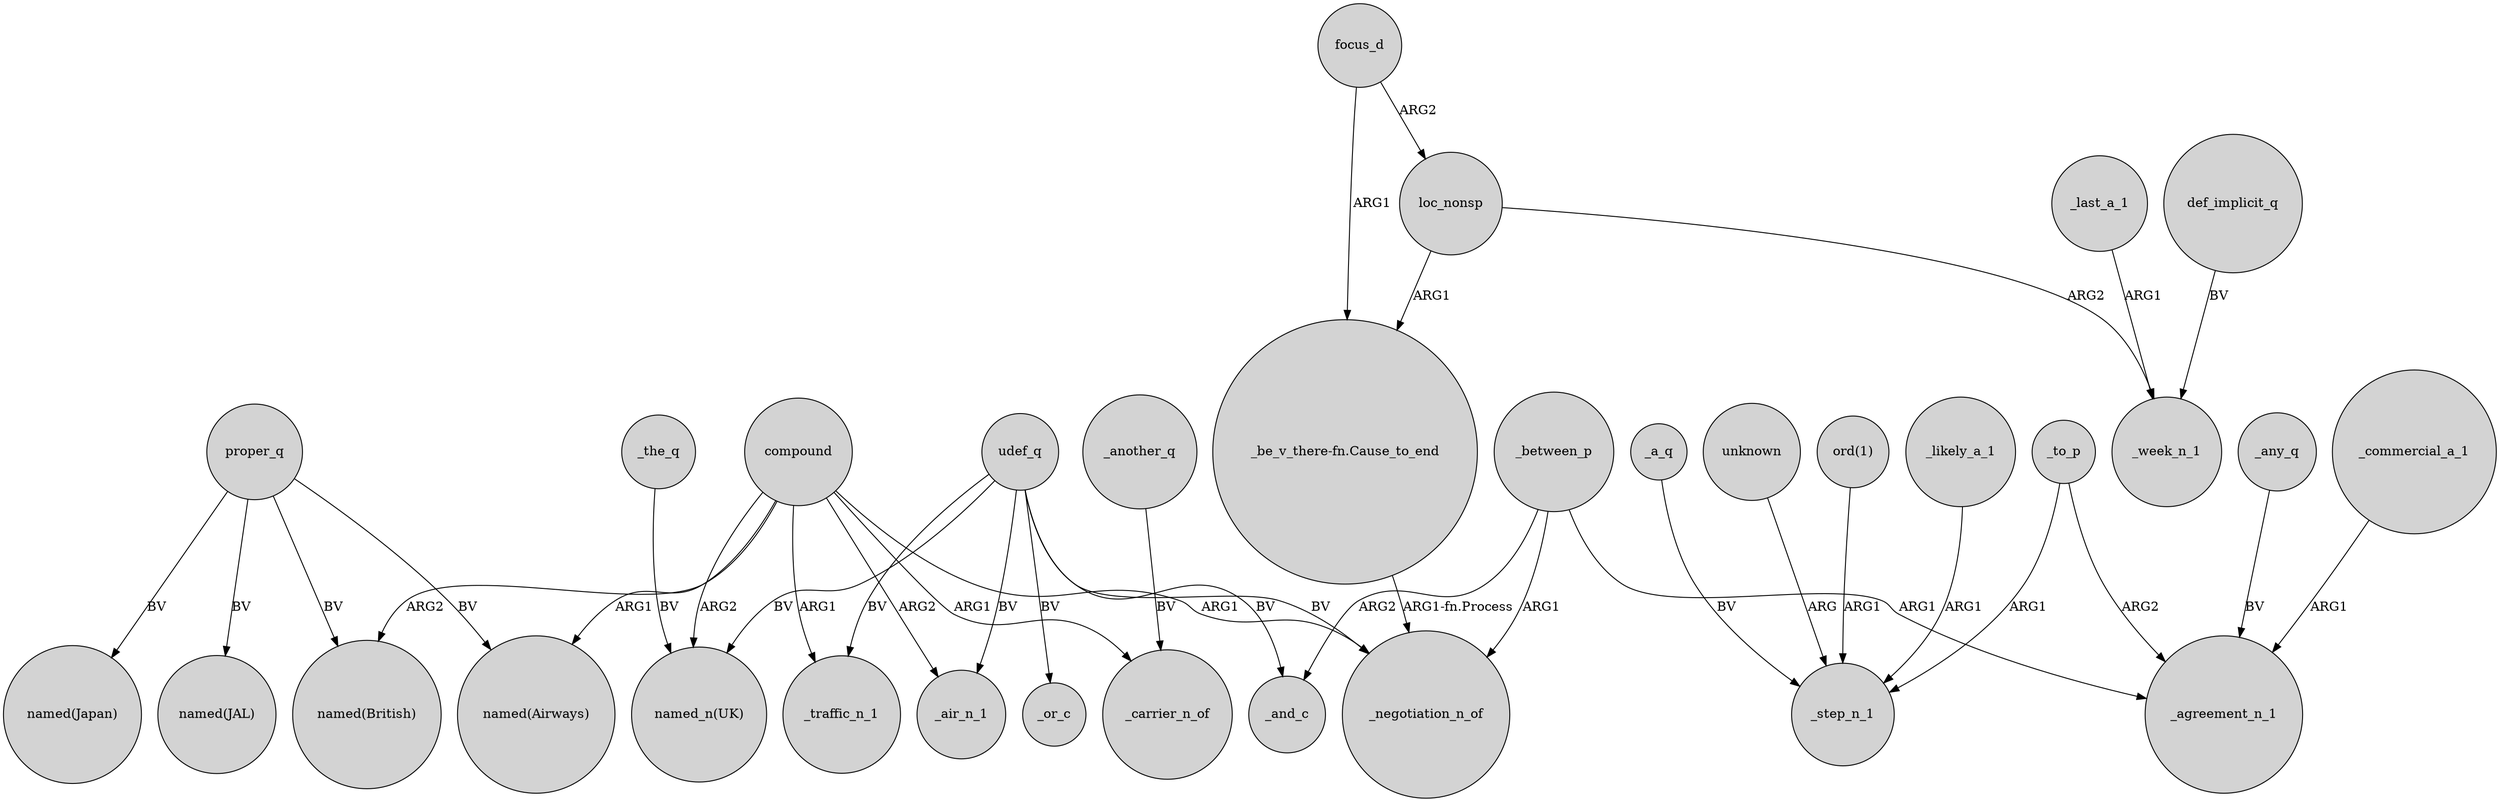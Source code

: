 digraph {
	node [shape=circle style=filled]
	proper_q -> "named(British)" [label=BV]
	unknown -> _step_n_1 [label=ARG]
	proper_q -> "named(JAL)" [label=BV]
	_to_p -> _agreement_n_1 [label=ARG2]
	udef_q -> _traffic_n_1 [label=BV]
	compound -> _air_n_1 [label=ARG2]
	_commercial_a_1 -> _agreement_n_1 [label=ARG1]
	"ord(1)" -> _step_n_1 [label=ARG1]
	udef_q -> _air_n_1 [label=BV]
	_any_q -> _agreement_n_1 [label=BV]
	_the_q -> "named_n(UK)" [label=BV]
	loc_nonsp -> _week_n_1 [label=ARG2]
	focus_d -> loc_nonsp [label=ARG2]
	udef_q -> _and_c [label=BV]
	compound -> "named(Airways)" [label=ARG1]
	_to_p -> _step_n_1 [label=ARG1]
	_another_q -> _carrier_n_of [label=BV]
	_between_p -> _agreement_n_1 [label=ARG1]
	"_be_v_there-fn.Cause_to_end" -> _negotiation_n_of [label="ARG1-fn.Process"]
	udef_q -> _or_c [label=BV]
	_between_p -> _negotiation_n_of [label=ARG1]
	focus_d -> "_be_v_there-fn.Cause_to_end" [label=ARG1]
	compound -> "named_n(UK)" [label=ARG2]
	udef_q -> "named_n(UK)" [label=BV]
	_last_a_1 -> _week_n_1 [label=ARG1]
	proper_q -> "named(Japan)" [label=BV]
	compound -> _traffic_n_1 [label=ARG1]
	loc_nonsp -> "_be_v_there-fn.Cause_to_end" [label=ARG1]
	udef_q -> _negotiation_n_of [label=BV]
	def_implicit_q -> _week_n_1 [label=BV]
	proper_q -> "named(Airways)" [label=BV]
	_likely_a_1 -> _step_n_1 [label=ARG1]
	_a_q -> _step_n_1 [label=BV]
	compound -> "named(British)" [label=ARG2]
	compound -> _negotiation_n_of [label=ARG1]
	compound -> _carrier_n_of [label=ARG1]
	_between_p -> _and_c [label=ARG2]
}
